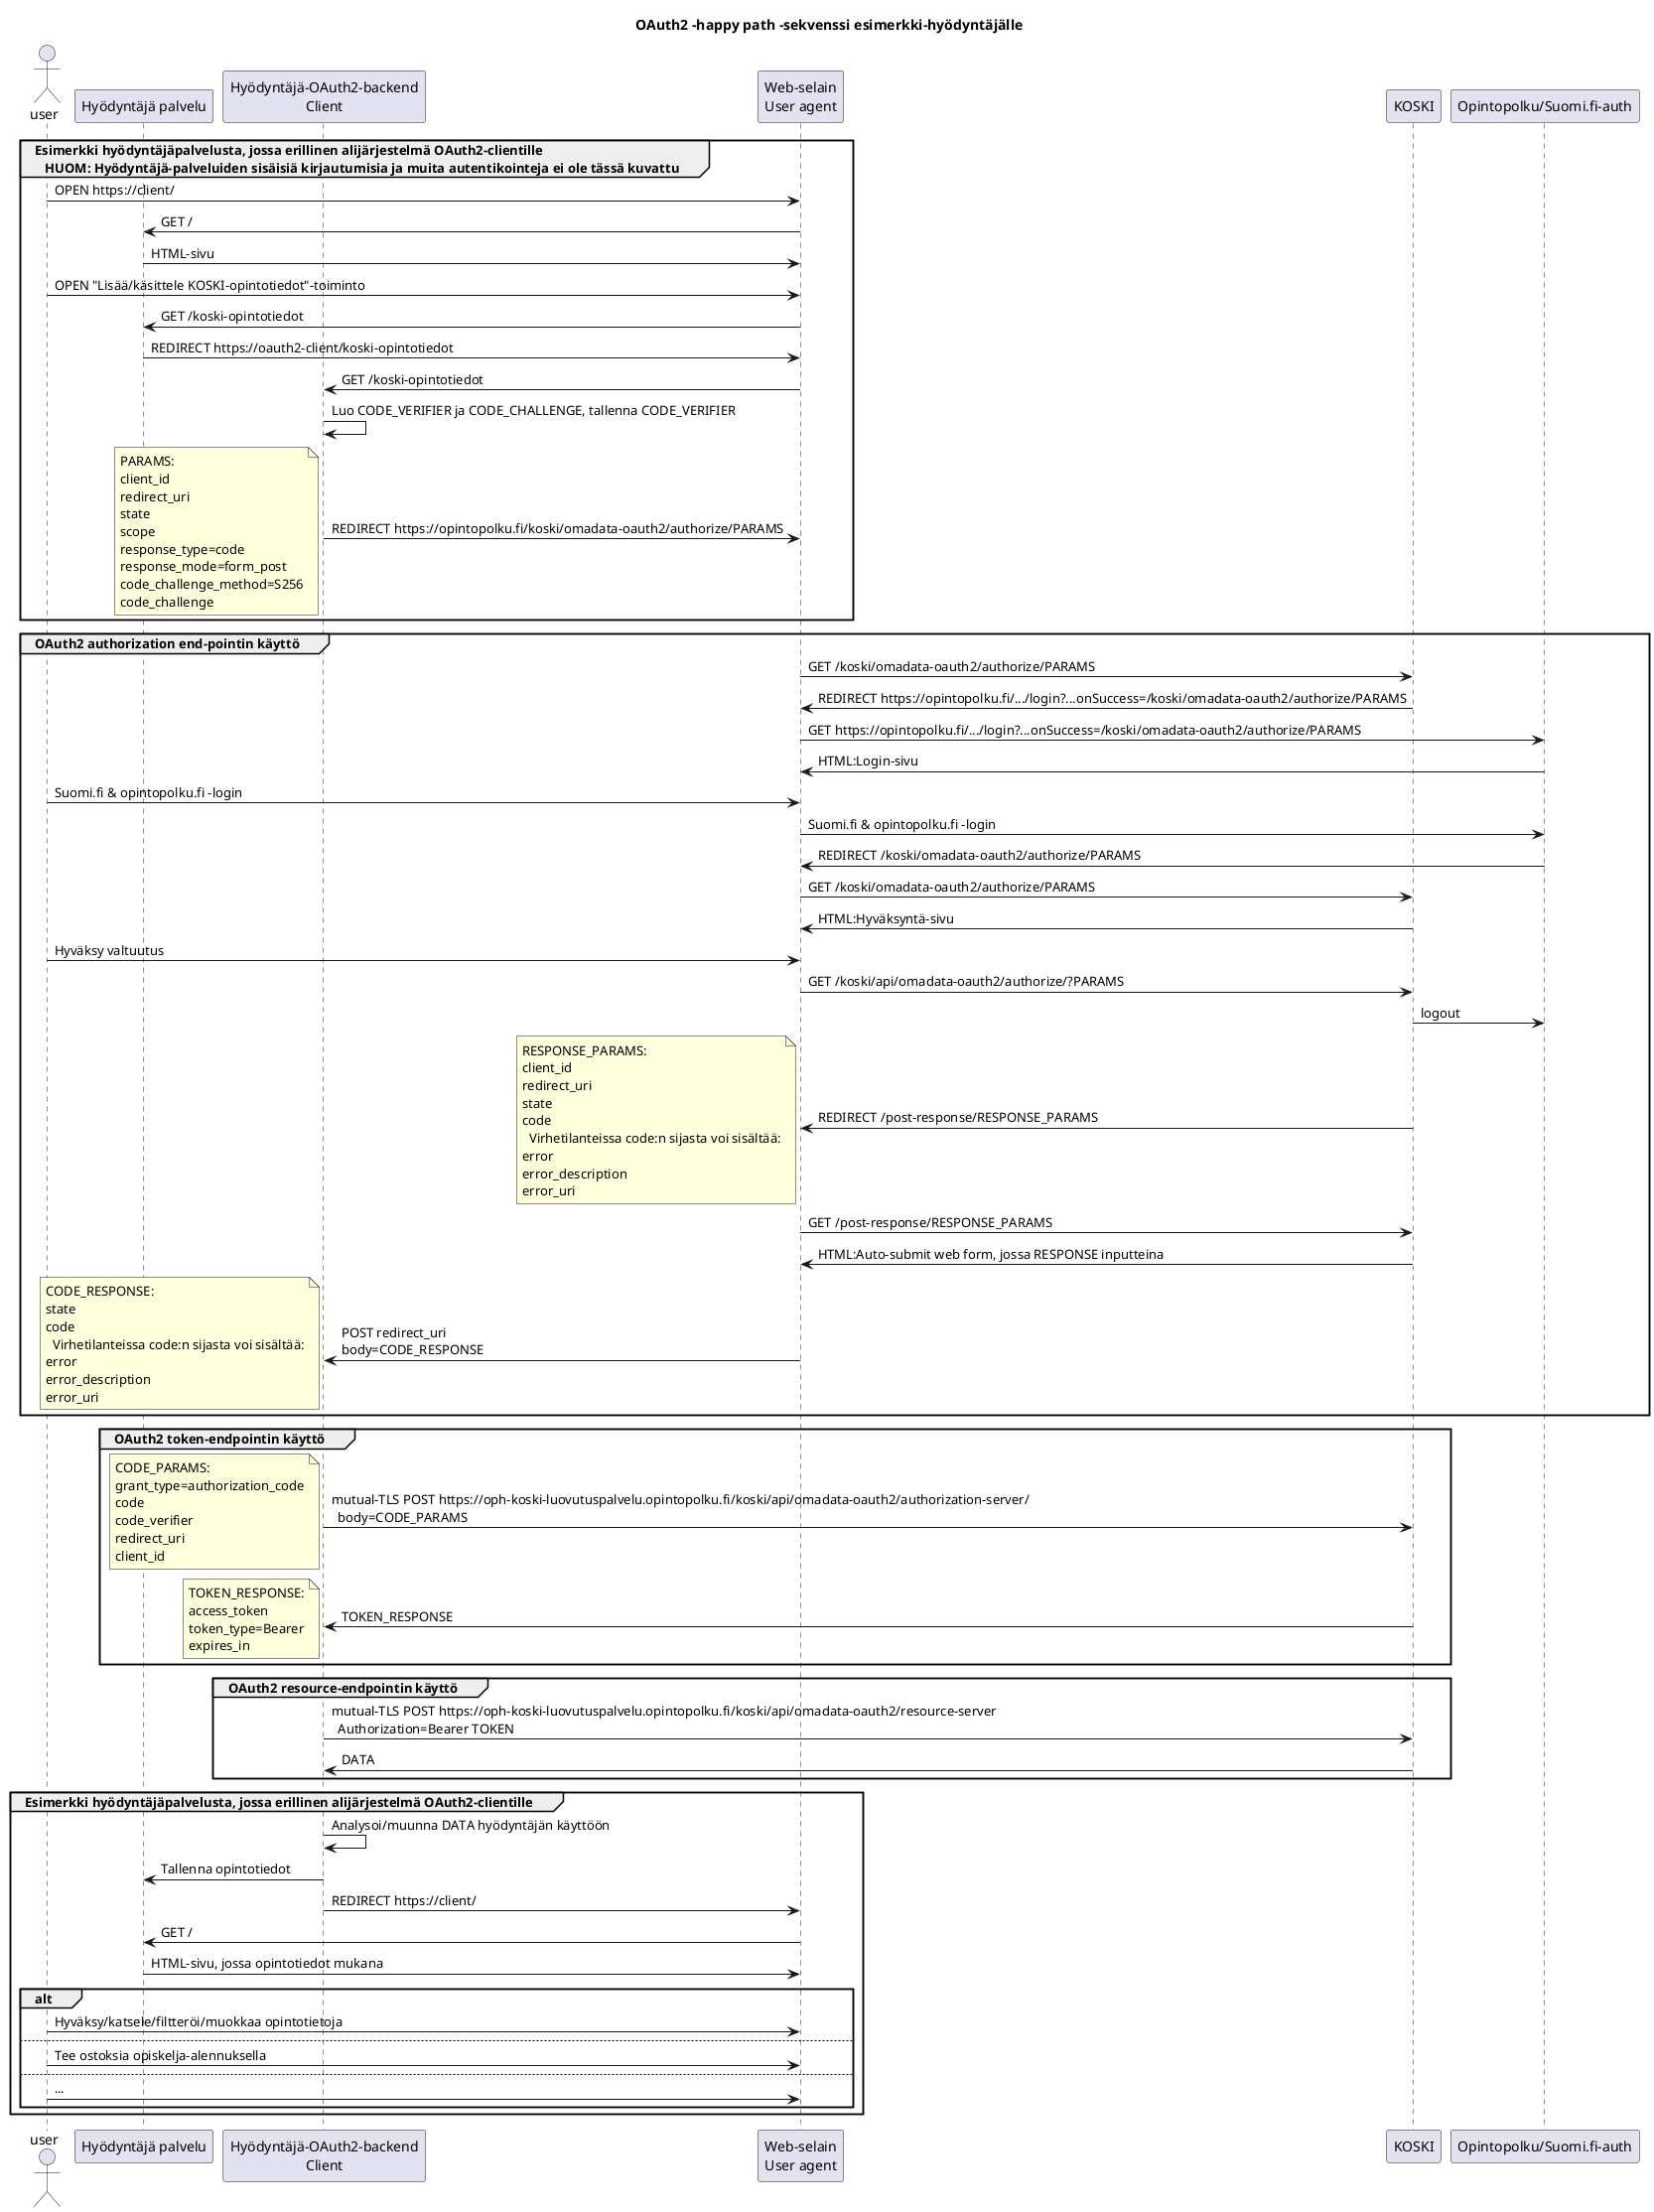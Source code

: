 @startuml
title OAuth2 -happy path -sekvenssi esimerkki-hyödyntäjälle

actor user

participant client_service [
  Hyödyntäjä palvelu
]

participant client [
  Hyödyntäjä-OAuth2-backend
  Client
]

participant user_agent [
  Web-selain
  User agent
]

' /koski/omadata-oauth2/authorize:
participant Koski [
  KOSKI
]

' https://untuvaopintopolku.fi/cas-oppija/login/fi/?service=...
participant CAS [
  Opintopolku/Suomi.fi-auth
]

group Esimerkki hyödyntäjäpalvelusta, jossa erillinen alijärjestelmä OAuth2-clientille\n   HUOM: Hyödyntäjä-palveluiden sisäisiä kirjautumisia ja muita autentikointeja ei ole tässä kuvattu

user -> user_agent : OPEN https://client/
user_agent -> client_service : GET /
client_service -> user_agent : HTML-sivu
user -> user_agent : OPEN "Lisää/käsittele KOSKI-opintotiedot"-toiminto
user_agent -> client_service : GET /koski-opintotiedot
client_service -> user_agent : REDIRECT https://oauth2-client/koski-opintotiedot
user_agent -> client : GET /koski-opintotiedot
client -> client : Luo CODE_VERIFIER ja CODE_CHALLENGE, tallenna CODE_VERIFIER
client -> user_agent : REDIRECT https://opintopolku.fi/koski/omadata-oauth2/authorize/PARAMS
note left
PARAMS:
client_id
redirect_uri
state
scope
response_type=code
response_mode=form_post
code_challenge_method=S256
code_challenge
end note
end

group OAuth2 authorization end-pointin käyttö

user_agent -> Koski : GET /koski/omadata-oauth2/authorize/PARAMS

Koski -> user_agent : REDIRECT https://opintopolku.fi/.../login?...onSuccess=/koski/omadata-oauth2/authorize/PARAMS

user_agent -> CAS : GET https://opintopolku.fi/.../login?...onSuccess=/koski/omadata-oauth2/authorize/PARAMS

CAS -> user_agent : HTML:Login-sivu

user -> user_agent : Suomi.fi & opintopolku.fi -login

user_agent -> CAS : Suomi.fi & opintopolku.fi -login

CAS -> user_agent : REDIRECT /koski/omadata-oauth2/authorize/PARAMS

user_agent -> Koski : GET /koski/omadata-oauth2/authorize/PARAMS

Koski -> user_agent : HTML:Hyväksyntä-sivu

user -> user_agent : Hyväksy valtuutus

user_agent -> Koski : GET /koski/api/omadata-oauth2/authorize/?PARAMS

Koski -> CAS : logout

Koski -> user_agent : REDIRECT /post-response/RESPONSE_PARAMS
note left
RESPONSE_PARAMS:
client_id
redirect_uri
state
code
  Virhetilanteissa code:n sijasta voi sisältää:
error
error_description
error_uri
end note

user_agent -> Koski : GET /post-response/RESPONSE_PARAMS

Koski -> user_agent : HTML:Auto-submit web form, jossa RESPONSE inputteina

user_agent -> client : POST redirect_uri\nbody=CODE_RESPONSE
note left
CODE_RESPONSE:
state
code
  Virhetilanteissa code:n sijasta voi sisältää:
error
error_description
error_uri
end note

end

group OAuth2 token-endpointin käyttö

client -> Koski : mutual-TLS POST https://oph-koski-luovutuspalvelu.opintopolku.fi/koski/api/omadata-oauth2/authorization-server/\n  body=CODE_PARAMS
note left
CODE_PARAMS:
grant_type=authorization_code
code
code_verifier
redirect_uri
client_id
end note

Koski -> client : TOKEN_RESPONSE
note left
TOKEN_RESPONSE:
access_token
token_type=Bearer
expires_in
end note
end

group OAuth2 resource-endpointin käyttö

client -> Koski : mutual-TLS POST https://oph-koski-luovutuspalvelu.opintopolku.fi/koski/api/omadata-oauth2/resource-server\n  Authorization=Bearer TOKEN

Koski -> client : DATA

end

group Esimerkki hyödyntäjäpalvelusta, jossa erillinen alijärjestelmä OAuth2-clientille

client -> client : Analysoi/muunna DATA hyödyntäjän käyttöön

client -> client_service : Tallenna opintotiedot

client -> user_agent : REDIRECT https://client/

user_agent -> client_service : GET /

client_service -> user_agent : HTML-sivu, jossa opintotiedot mukana

alt

user -> user_agent : Hyväksy/katsele/filtteröi/muokkaa opintotietoja

else

user -> user_agent : Tee ostoksia opiskelja-alennuksella

else

user -> user_agent : ...

end

end

@enduml
